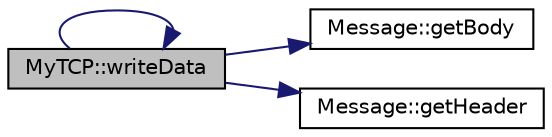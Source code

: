 digraph "MyTCP::writeData"
{
 // LATEX_PDF_SIZE
  edge [fontname="Helvetica",fontsize="10",labelfontname="Helvetica",labelfontsize="10"];
  node [fontname="Helvetica",fontsize="10",shape=record];
  rankdir="LR";
  Node1 [label="MyTCP::writeData",height=0.2,width=0.4,color="black", fillcolor="grey75", style="filled", fontcolor="black",tooltip=" "];
  Node1 -> Node2 [color="midnightblue",fontsize="10",style="solid"];
  Node2 [label="Message::getBody",height=0.2,width=0.4,color="black", fillcolor="white", style="filled",URL="$classMessage.html#ac4fb95e45e932e16d26bda4ff3e9f713",tooltip=" "];
  Node1 -> Node3 [color="midnightblue",fontsize="10",style="solid"];
  Node3 [label="Message::getHeader",height=0.2,width=0.4,color="black", fillcolor="white", style="filled",URL="$classMessage.html#a09bc9df202329b6285a63e8b025ad7f8",tooltip=" "];
  Node1 -> Node1 [color="midnightblue",fontsize="10",style="solid"];
}
